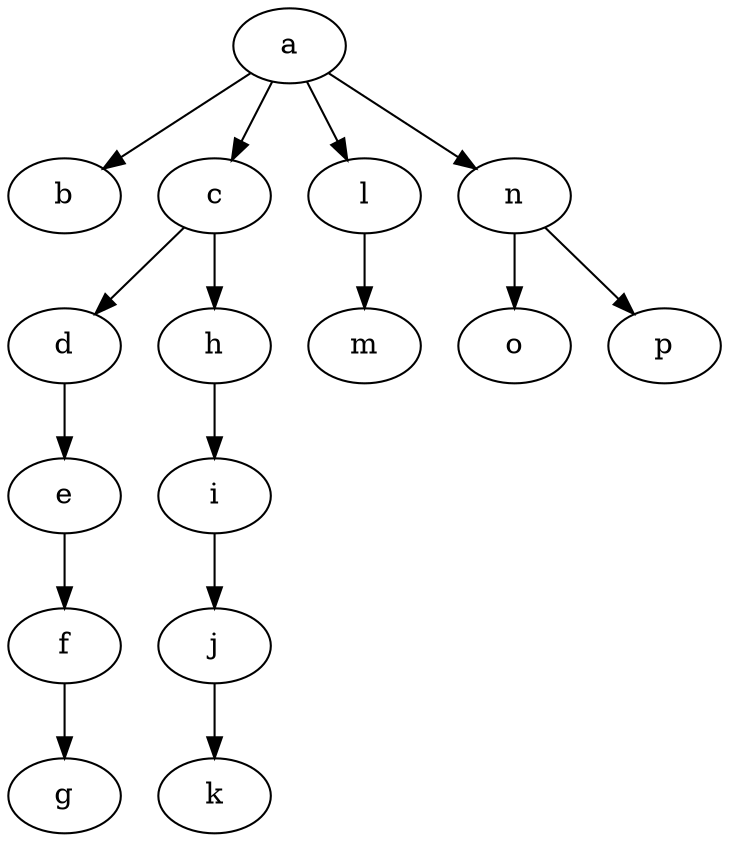 digraph G {
  a -> b
  a -> c
  c -> d -> e -> f -> g
  c -> h -> i -> j -> k
  a -> l -> m
  a -> n -> o
  n -> p
}

